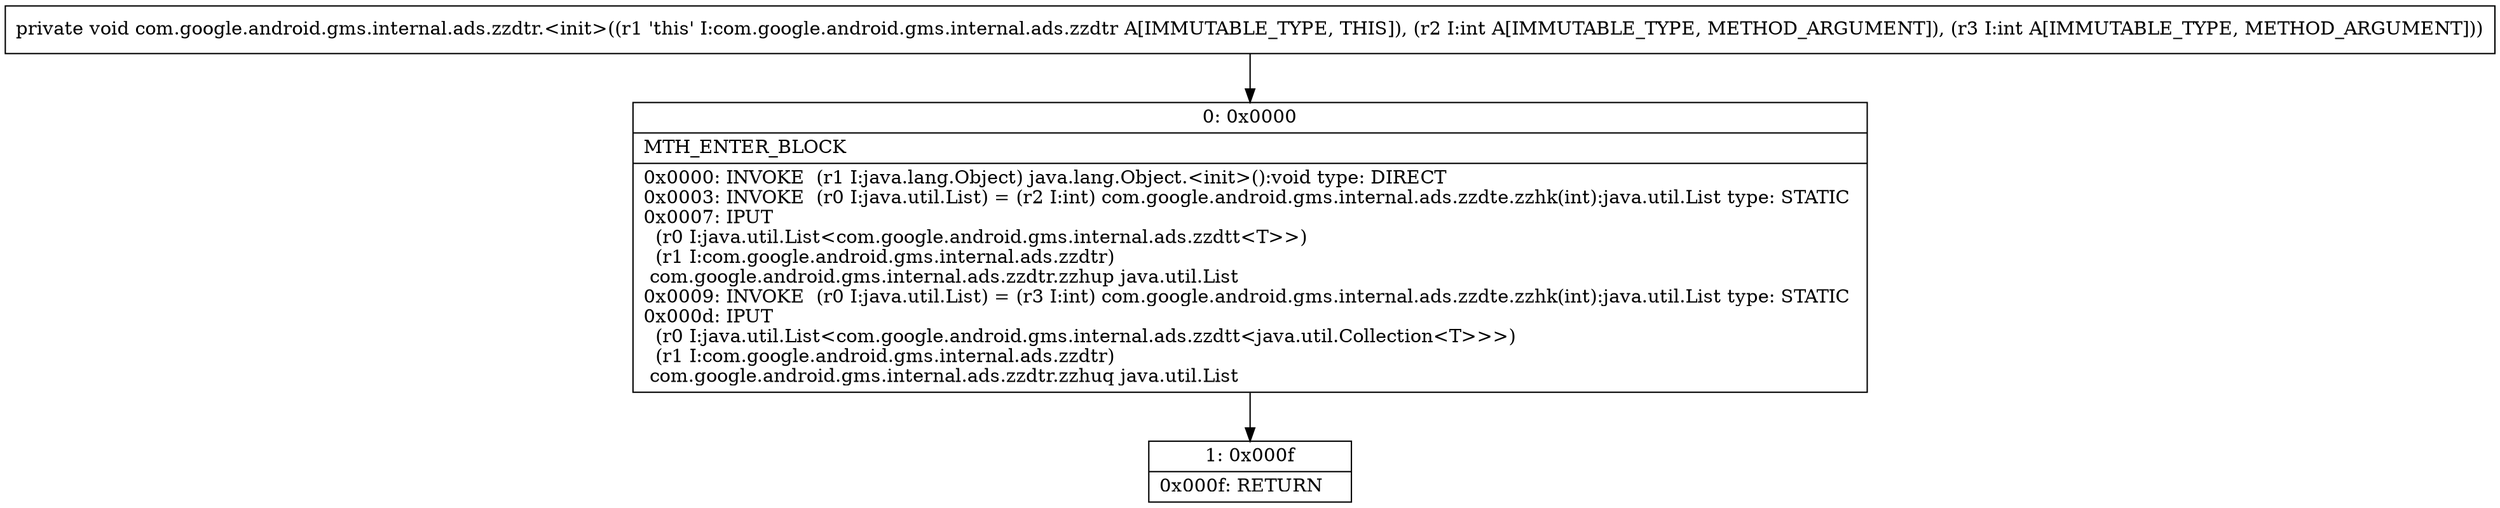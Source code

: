 digraph "CFG forcom.google.android.gms.internal.ads.zzdtr.\<init\>(II)V" {
Node_0 [shape=record,label="{0\:\ 0x0000|MTH_ENTER_BLOCK\l|0x0000: INVOKE  (r1 I:java.lang.Object) java.lang.Object.\<init\>():void type: DIRECT \l0x0003: INVOKE  (r0 I:java.util.List) = (r2 I:int) com.google.android.gms.internal.ads.zzdte.zzhk(int):java.util.List type: STATIC \l0x0007: IPUT  \l  (r0 I:java.util.List\<com.google.android.gms.internal.ads.zzdtt\<T\>\>)\l  (r1 I:com.google.android.gms.internal.ads.zzdtr)\l com.google.android.gms.internal.ads.zzdtr.zzhup java.util.List \l0x0009: INVOKE  (r0 I:java.util.List) = (r3 I:int) com.google.android.gms.internal.ads.zzdte.zzhk(int):java.util.List type: STATIC \l0x000d: IPUT  \l  (r0 I:java.util.List\<com.google.android.gms.internal.ads.zzdtt\<java.util.Collection\<T\>\>\>)\l  (r1 I:com.google.android.gms.internal.ads.zzdtr)\l com.google.android.gms.internal.ads.zzdtr.zzhuq java.util.List \l}"];
Node_1 [shape=record,label="{1\:\ 0x000f|0x000f: RETURN   \l}"];
MethodNode[shape=record,label="{private void com.google.android.gms.internal.ads.zzdtr.\<init\>((r1 'this' I:com.google.android.gms.internal.ads.zzdtr A[IMMUTABLE_TYPE, THIS]), (r2 I:int A[IMMUTABLE_TYPE, METHOD_ARGUMENT]), (r3 I:int A[IMMUTABLE_TYPE, METHOD_ARGUMENT])) }"];
MethodNode -> Node_0;
Node_0 -> Node_1;
}

